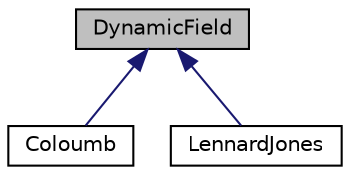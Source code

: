 digraph "DynamicField"
{
 // LATEX_PDF_SIZE
  edge [fontname="Helvetica",fontsize="10",labelfontname="Helvetica",labelfontsize="10"];
  node [fontname="Helvetica",fontsize="10",shape=record];
  Node1 [label="DynamicField",height=0.2,width=0.4,color="black", fillcolor="grey75", style="filled", fontcolor="black",tooltip="A base class for dynamic field implementations."];
  Node1 -> Node2 [dir="back",color="midnightblue",fontsize="10",style="solid",fontname="Helvetica"];
  Node2 [label="Coloumb",height=0.2,width=0.4,color="black", fillcolor="white", style="filled",URL="$classColoumb.html",tooltip="A DynamicField implementation of the Couloumb potential."];
  Node1 -> Node3 [dir="back",color="midnightblue",fontsize="10",style="solid",fontname="Helvetica"];
  Node3 [label="LennardJones",height=0.2,width=0.4,color="black", fillcolor="white", style="filled",URL="$classLennardJones.html",tooltip=" "];
}
